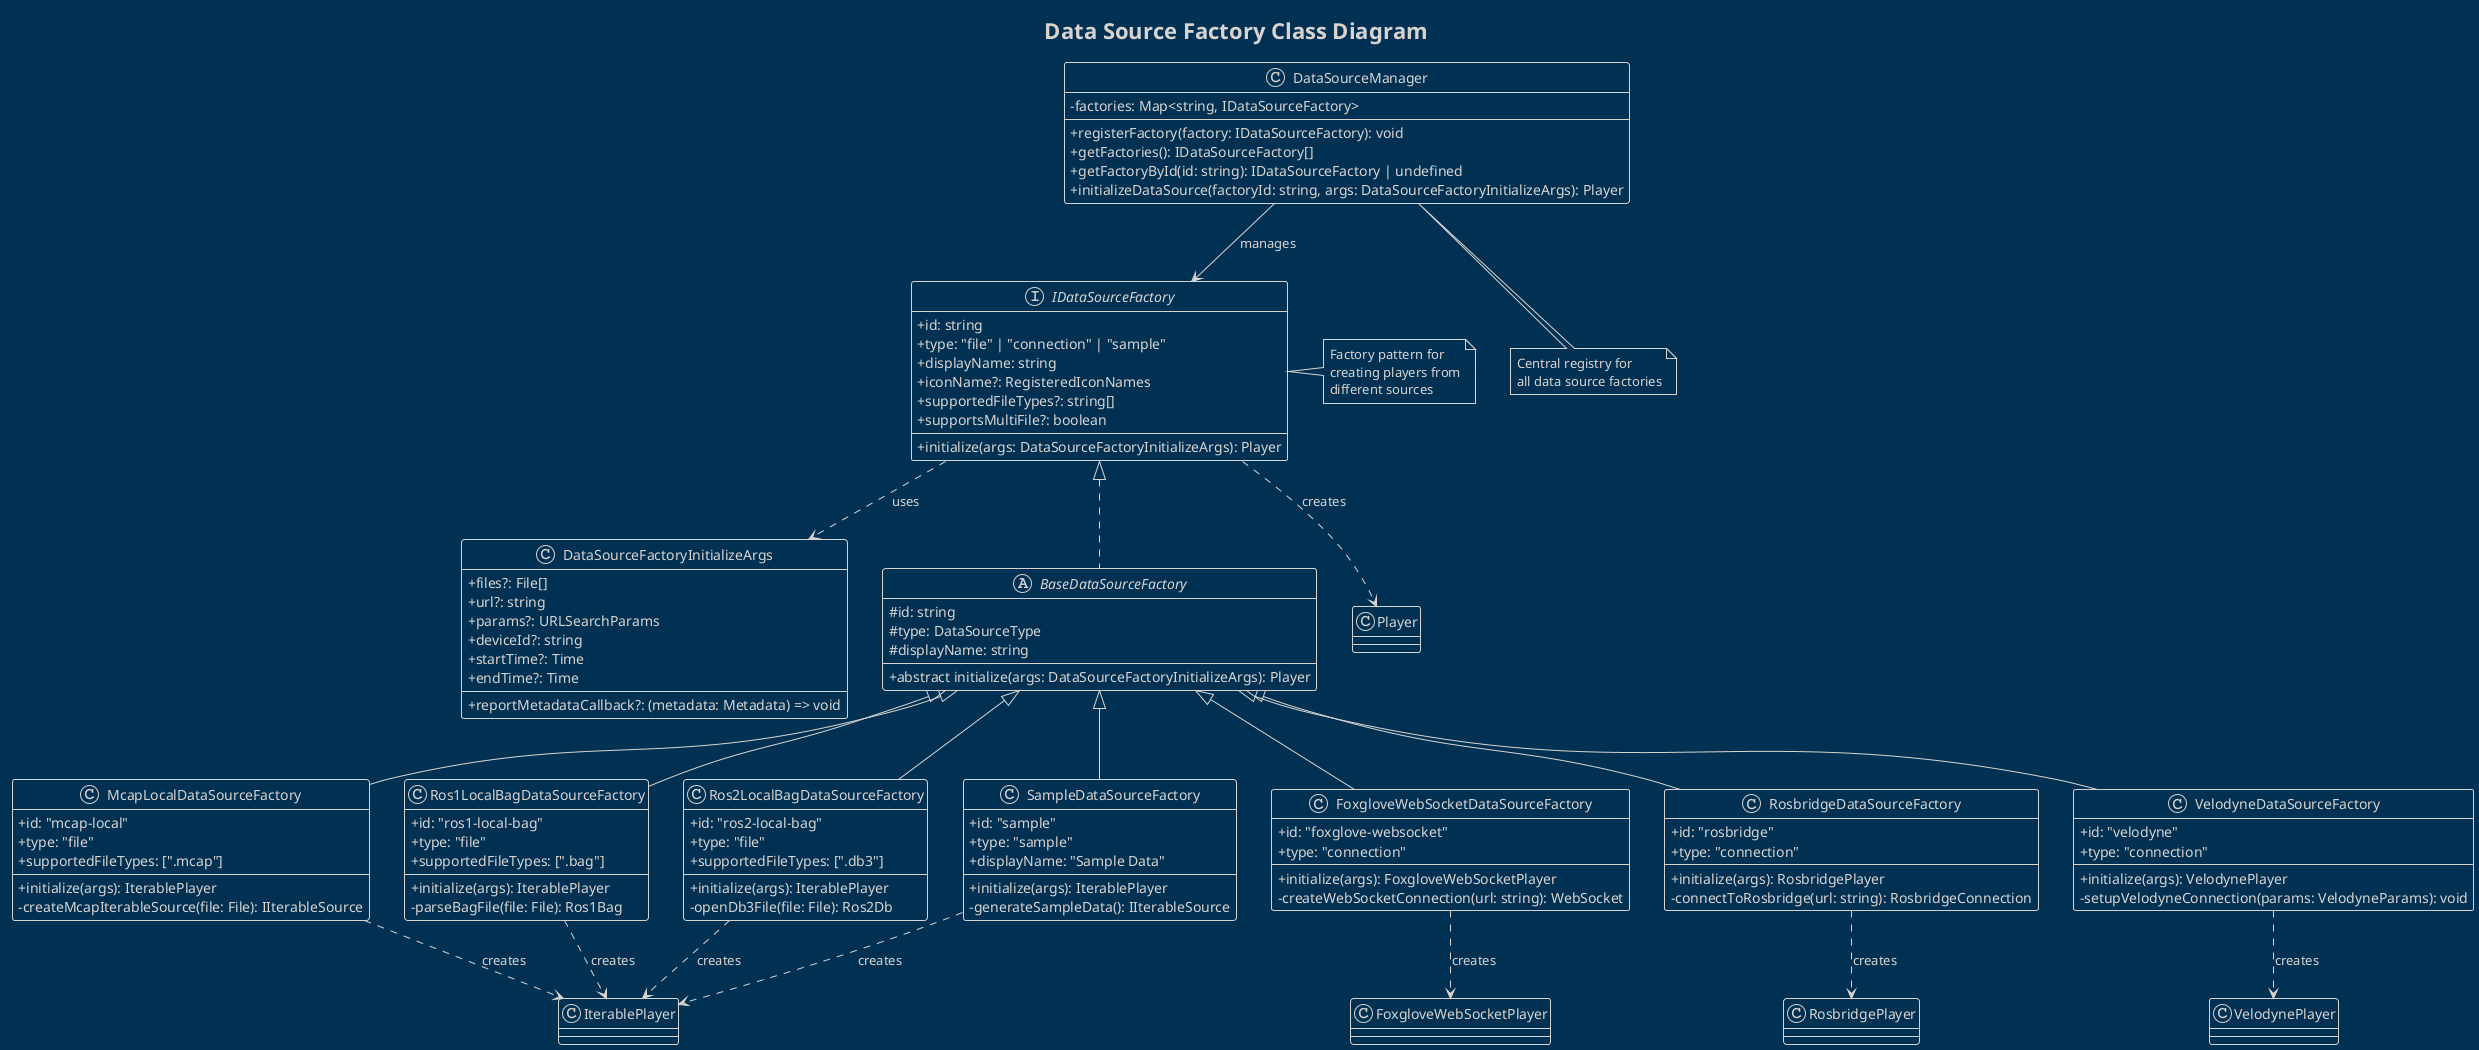 @startuml datasource-factory-diagram
!theme blueprint
skinparam classAttributeIconSize 0

title Data Source Factory Class Diagram

interface IDataSourceFactory {
  + id: string
  + type: "file" | "connection" | "sample"
  + displayName: string
  + iconName?: RegisteredIconNames
  + supportedFileTypes?: string[]
  + supportsMultiFile?: boolean
  + initialize(args: DataSourceFactoryInitializeArgs): Player
}

class DataSourceFactoryInitializeArgs {
  + files?: File[]
  + url?: string
  + params?: URLSearchParams
  + reportMetadataCallback?: (metadata: Metadata) => void
  + deviceId?: string
  + startTime?: Time
  + endTime?: Time
}

abstract class BaseDataSourceFactory {
  # id: string
  # type: DataSourceType
  # displayName: string
  + abstract initialize(args: DataSourceFactoryInitializeArgs): Player
}

class McapLocalDataSourceFactory {
  + id: "mcap-local"
  + type: "file"
  + supportedFileTypes: [".mcap"]
  + initialize(args): IterablePlayer
  - createMcapIterableSource(file: File): IIterableSource
}

class Ros1LocalBagDataSourceFactory {
  + id: "ros1-local-bag"
  + type: "file"
  + supportedFileTypes: [".bag"]
  + initialize(args): IterablePlayer
  - parseBagFile(file: File): Ros1Bag
}

class Ros2LocalBagDataSourceFactory {
  + id: "ros2-local-bag"
  + type: "file"  
  + supportedFileTypes: [".db3"]
  + initialize(args): IterablePlayer
  - openDb3File(file: File): Ros2Db
}

class FoxgloveWebSocketDataSourceFactory {
  + id: "foxglove-websocket"
  + type: "connection"
  + initialize(args): FoxgloveWebSocketPlayer
  - createWebSocketConnection(url: string): WebSocket
}

class RosbridgeDataSourceFactory {
  + id: "rosbridge"
  + type: "connection"
  + initialize(args): RosbridgePlayer
  - connectToRosbridge(url: string): RosbridgeConnection
}

class VelodyneDataSourceFactory {
  + id: "velodyne"
  + type: "connection"
  + initialize(args): VelodynePlayer
  - setupVelodyneConnection(params: VelodyneParams): void
}

class SampleDataSourceFactory {
  + id: "sample"
  + type: "sample"
  + displayName: "Sample Data"
  + initialize(args): IterablePlayer
  - generateSampleData(): IIterableSource
}

class DataSourceManager {
  - factories: Map<string, IDataSourceFactory>
  + registerFactory(factory: IDataSourceFactory): void
  + getFactories(): IDataSourceFactory[]
  + getFactoryById(id: string): IDataSourceFactory | undefined
  + initializeDataSource(factoryId: string, args: DataSourceFactoryInitializeArgs): Player
}

IDataSourceFactory <|.. BaseDataSourceFactory
BaseDataSourceFactory <|-- McapLocalDataSourceFactory
BaseDataSourceFactory <|-- Ros1LocalBagDataSourceFactory
BaseDataSourceFactory <|-- Ros2LocalBagDataSourceFactory
BaseDataSourceFactory <|-- FoxgloveWebSocketDataSourceFactory
BaseDataSourceFactory <|-- RosbridgeDataSourceFactory
BaseDataSourceFactory <|-- VelodyneDataSourceFactory
BaseDataSourceFactory <|-- SampleDataSourceFactory

DataSourceManager --> IDataSourceFactory : manages
IDataSourceFactory ..> DataSourceFactoryInitializeArgs : uses
IDataSourceFactory ..> Player : creates

McapLocalDataSourceFactory ..> IterablePlayer : creates
Ros1LocalBagDataSourceFactory ..> IterablePlayer : creates
Ros2LocalBagDataSourceFactory ..> IterablePlayer : creates
FoxgloveWebSocketDataSourceFactory ..> FoxgloveWebSocketPlayer : creates
RosbridgeDataSourceFactory ..> RosbridgePlayer : creates
VelodyneDataSourceFactory ..> VelodynePlayer : creates
SampleDataSourceFactory ..> IterablePlayer : creates

note right of IDataSourceFactory
  Factory pattern for
  creating players from
  different sources
end note

note bottom of DataSourceManager
  Central registry for
  all data source factories
end note

@enduml